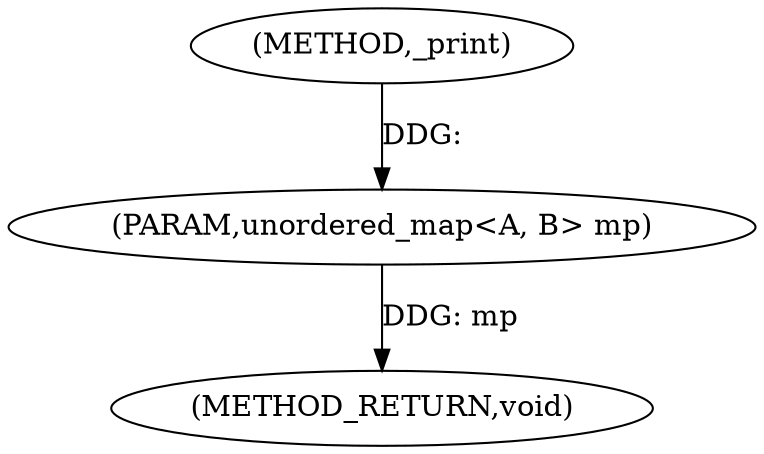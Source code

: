 digraph "_print" {  
"1000270" [label = "(METHOD,_print)" ]
"1000273" [label = "(METHOD_RETURN,void)" ]
"1000271" [label = "(PARAM,unordered_map<A, B> mp)" ]
  "1000271" -> "1000273"  [ label = "DDG: mp"] 
  "1000270" -> "1000271"  [ label = "DDG: "] 
}

